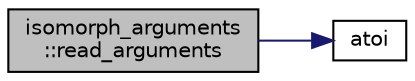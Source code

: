 digraph "isomorph_arguments::read_arguments"
{
  edge [fontname="Helvetica",fontsize="10",labelfontname="Helvetica",labelfontsize="10"];
  node [fontname="Helvetica",fontsize="10",shape=record];
  rankdir="LR";
  Node1291 [label="isomorph_arguments\l::read_arguments",height=0.2,width=0.4,color="black", fillcolor="grey75", style="filled", fontcolor="black"];
  Node1291 -> Node1292 [color="midnightblue",fontsize="10",style="solid",fontname="Helvetica"];
  Node1292 [label="atoi",height=0.2,width=0.4,color="black", fillcolor="white", style="filled",URL="$d9/d60/discreta_8h.html#ad0ac71cbcb495289e474437d6b7d7fac"];
}
